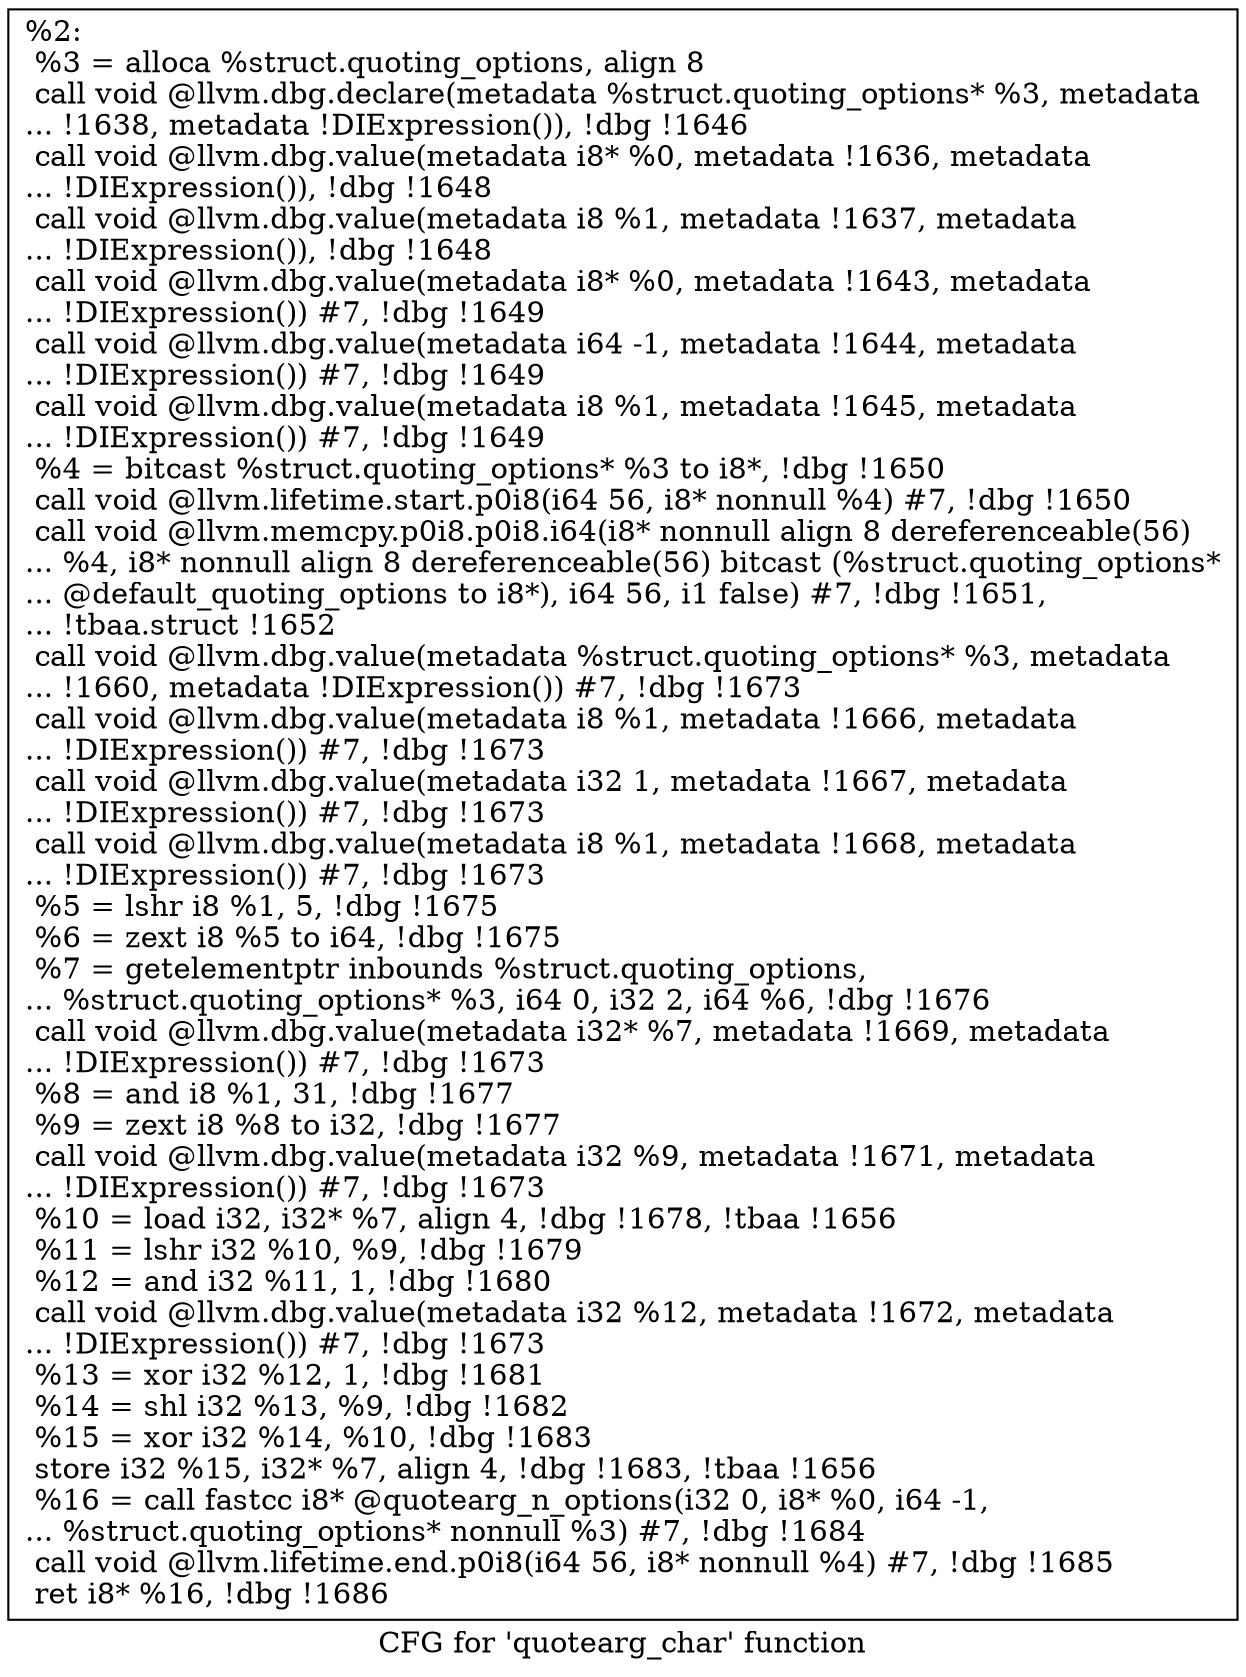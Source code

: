 digraph "CFG for 'quotearg_char' function" {
	label="CFG for 'quotearg_char' function";

	Node0x149a130 [shape=record,label="{%2:\l  %3 = alloca %struct.quoting_options, align 8\l  call void @llvm.dbg.declare(metadata %struct.quoting_options* %3, metadata\l... !1638, metadata !DIExpression()), !dbg !1646\l  call void @llvm.dbg.value(metadata i8* %0, metadata !1636, metadata\l... !DIExpression()), !dbg !1648\l  call void @llvm.dbg.value(metadata i8 %1, metadata !1637, metadata\l... !DIExpression()), !dbg !1648\l  call void @llvm.dbg.value(metadata i8* %0, metadata !1643, metadata\l... !DIExpression()) #7, !dbg !1649\l  call void @llvm.dbg.value(metadata i64 -1, metadata !1644, metadata\l... !DIExpression()) #7, !dbg !1649\l  call void @llvm.dbg.value(metadata i8 %1, metadata !1645, metadata\l... !DIExpression()) #7, !dbg !1649\l  %4 = bitcast %struct.quoting_options* %3 to i8*, !dbg !1650\l  call void @llvm.lifetime.start.p0i8(i64 56, i8* nonnull %4) #7, !dbg !1650\l  call void @llvm.memcpy.p0i8.p0i8.i64(i8* nonnull align 8 dereferenceable(56)\l... %4, i8* nonnull align 8 dereferenceable(56) bitcast (%struct.quoting_options*\l... @default_quoting_options to i8*), i64 56, i1 false) #7, !dbg !1651,\l... !tbaa.struct !1652\l  call void @llvm.dbg.value(metadata %struct.quoting_options* %3, metadata\l... !1660, metadata !DIExpression()) #7, !dbg !1673\l  call void @llvm.dbg.value(metadata i8 %1, metadata !1666, metadata\l... !DIExpression()) #7, !dbg !1673\l  call void @llvm.dbg.value(metadata i32 1, metadata !1667, metadata\l... !DIExpression()) #7, !dbg !1673\l  call void @llvm.dbg.value(metadata i8 %1, metadata !1668, metadata\l... !DIExpression()) #7, !dbg !1673\l  %5 = lshr i8 %1, 5, !dbg !1675\l  %6 = zext i8 %5 to i64, !dbg !1675\l  %7 = getelementptr inbounds %struct.quoting_options,\l... %struct.quoting_options* %3, i64 0, i32 2, i64 %6, !dbg !1676\l  call void @llvm.dbg.value(metadata i32* %7, metadata !1669, metadata\l... !DIExpression()) #7, !dbg !1673\l  %8 = and i8 %1, 31, !dbg !1677\l  %9 = zext i8 %8 to i32, !dbg !1677\l  call void @llvm.dbg.value(metadata i32 %9, metadata !1671, metadata\l... !DIExpression()) #7, !dbg !1673\l  %10 = load i32, i32* %7, align 4, !dbg !1678, !tbaa !1656\l  %11 = lshr i32 %10, %9, !dbg !1679\l  %12 = and i32 %11, 1, !dbg !1680\l  call void @llvm.dbg.value(metadata i32 %12, metadata !1672, metadata\l... !DIExpression()) #7, !dbg !1673\l  %13 = xor i32 %12, 1, !dbg !1681\l  %14 = shl i32 %13, %9, !dbg !1682\l  %15 = xor i32 %14, %10, !dbg !1683\l  store i32 %15, i32* %7, align 4, !dbg !1683, !tbaa !1656\l  %16 = call fastcc i8* @quotearg_n_options(i32 0, i8* %0, i64 -1,\l... %struct.quoting_options* nonnull %3) #7, !dbg !1684\l  call void @llvm.lifetime.end.p0i8(i64 56, i8* nonnull %4) #7, !dbg !1685\l  ret i8* %16, !dbg !1686\l}"];
}
